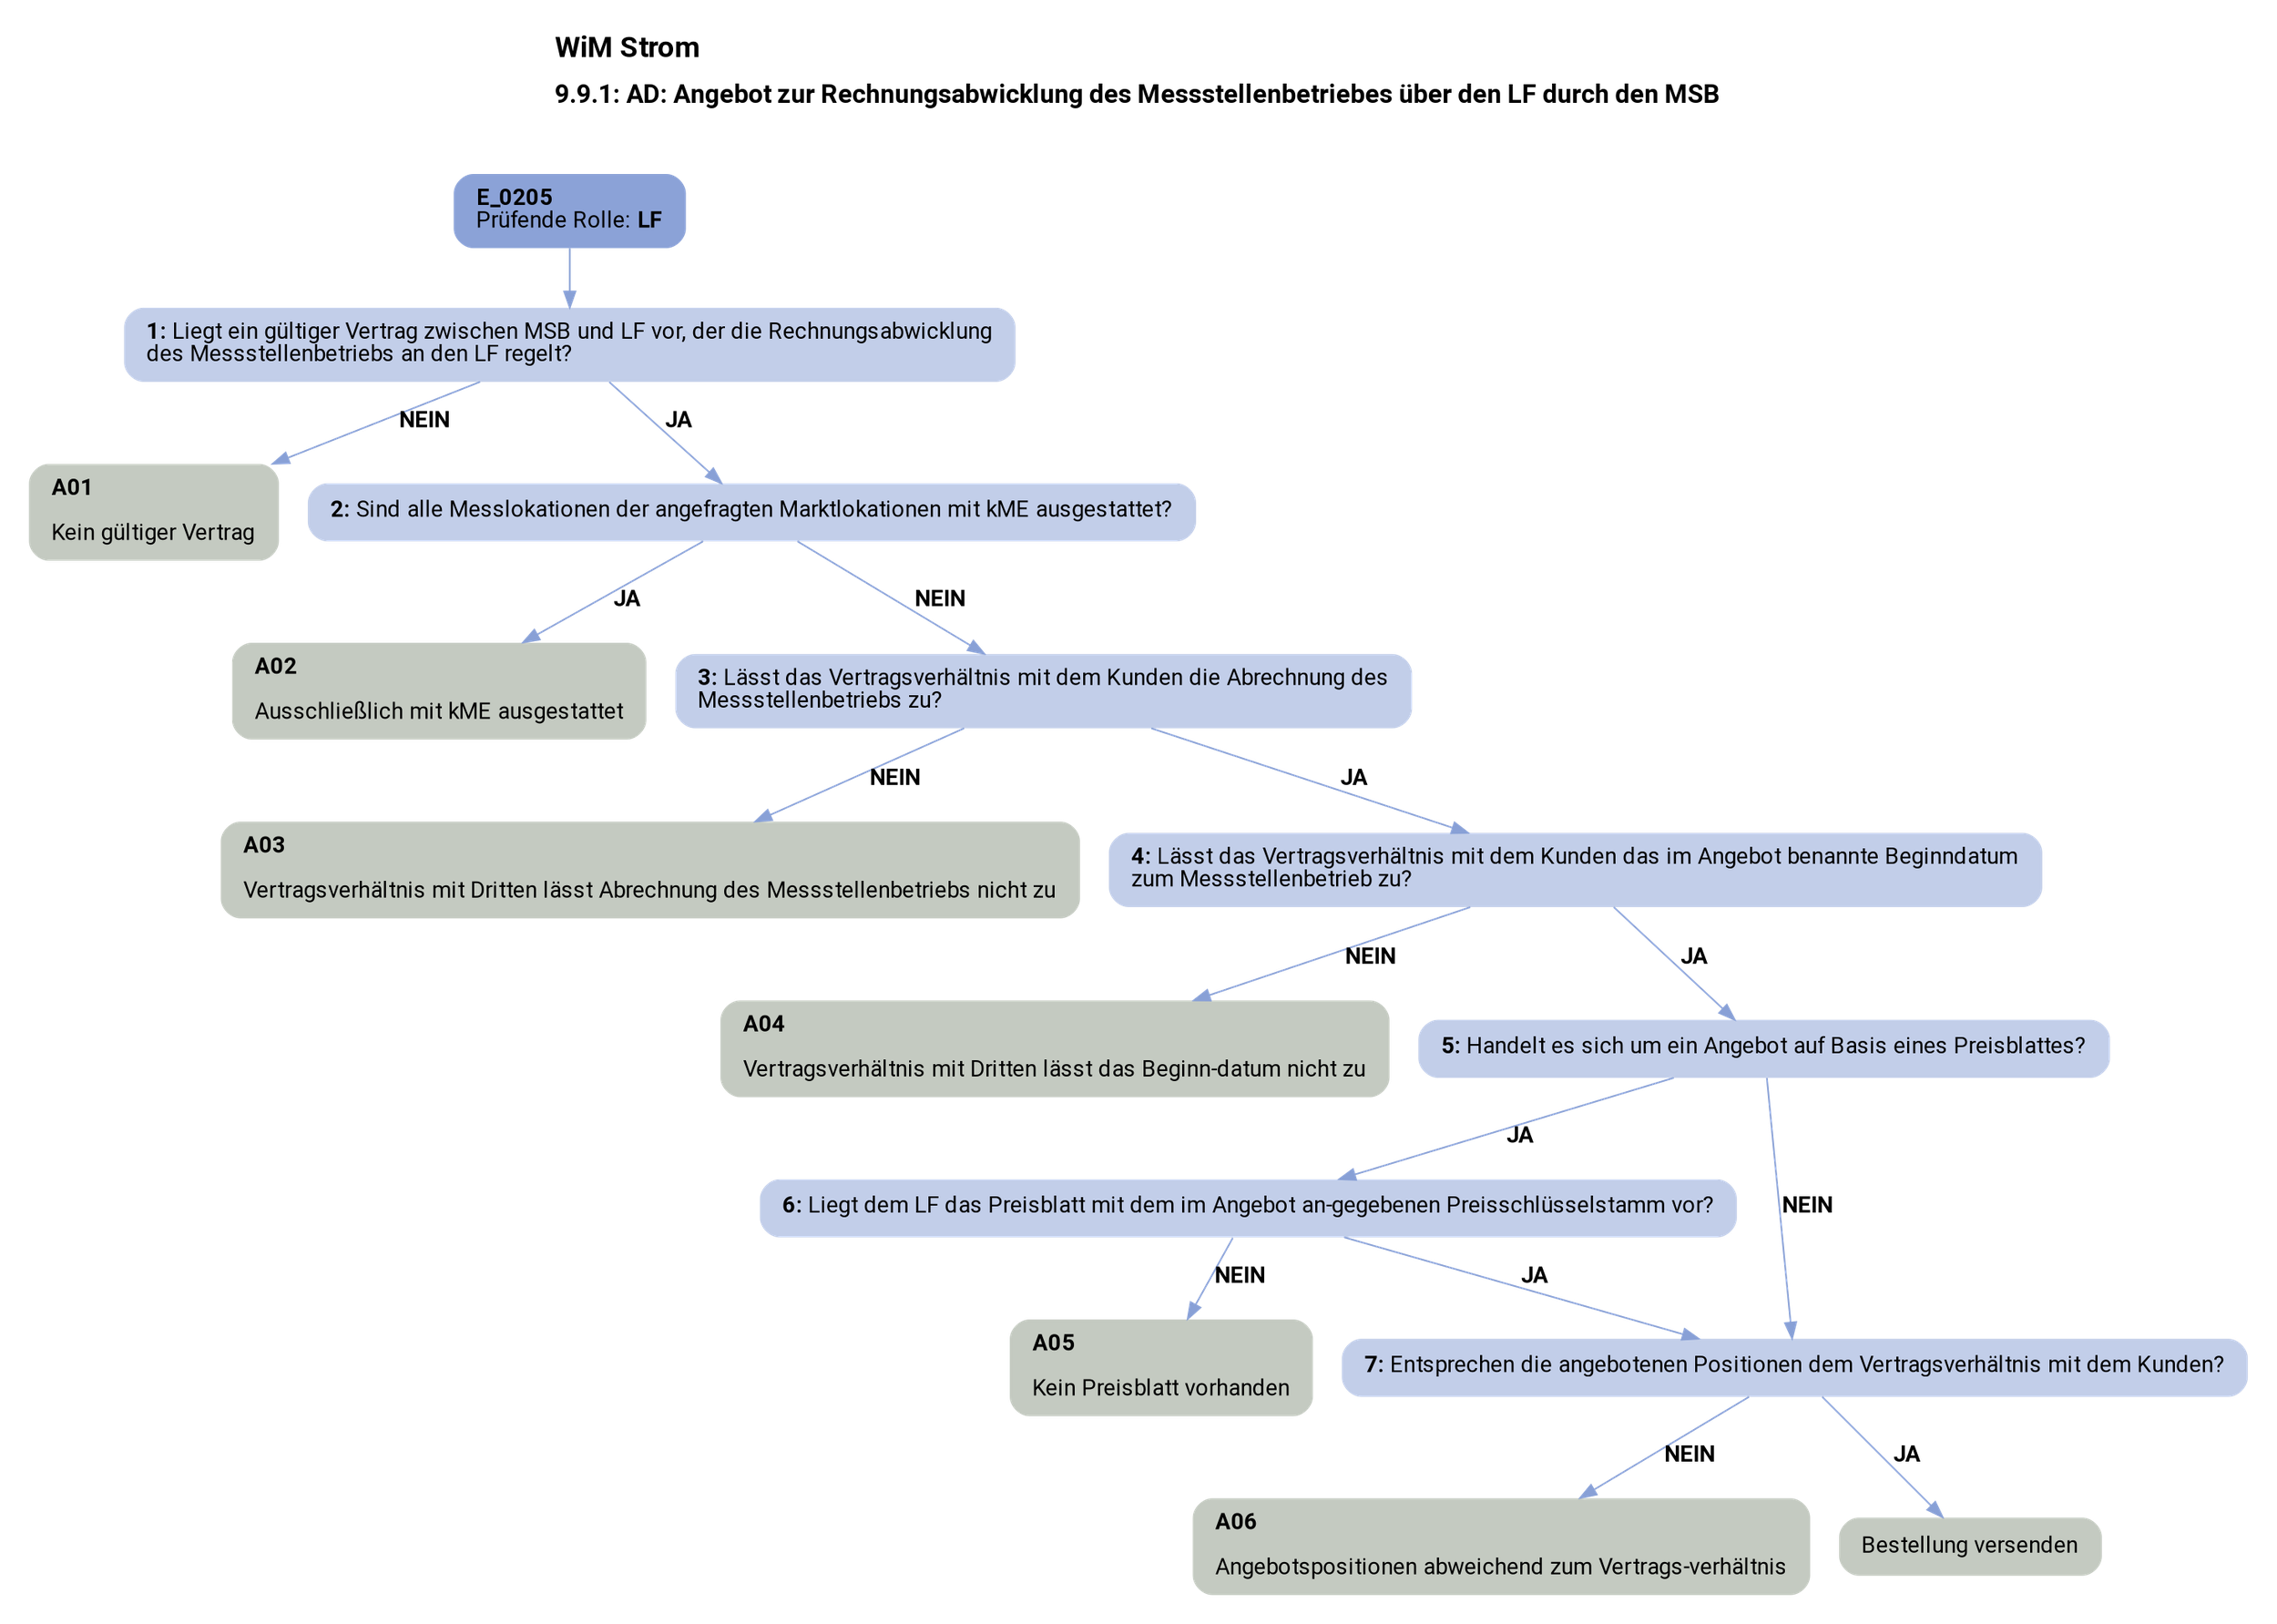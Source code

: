 digraph D {
    labelloc="t";
    label=<<B><FONT POINT-SIZE="18">WiM Strom</FONT></B><BR align="left"/><BR/><B><FONT POINT-SIZE="16">9.9.1: AD: Angebot zur Rechnungsabwicklung des Messstellenbetriebes über den LF durch den MSB</FONT></B><BR align="left"/><BR/><BR/><BR/>>;
    ratio="compress";
    concentrate=true;
    pack=true;
    rankdir=TB;
    packmode="array";
    size="20,20";
    fontsize=12;
    pad=0.25;
    "Start" [margin="0.2,0.12", shape=box, style="filled,rounded", penwidth=0.0, fillcolor="#8ba2d7", label=<<B>E_0205</B><BR align="left"/><FONT>Prüfende Rolle: <B>LF</B></FONT><BR align="center"/>>, fontname="Roboto, sans-serif"];
    "1" [margin="0.2,0.12", shape=box, style="filled,rounded", penwidth=0.0, fillcolor="#c2cee9", label=<<B>1: </B>Liegt ein gültiger Vertrag zwischen MSB und LF vor, der die Rechnungsabwicklung<BR align="left"/>des Messstellenbetriebs an den LF regelt?<BR align="left"/>>, fontname="Roboto, sans-serif"];
    "A01" [margin="0.2,0.12", shape=box, style="filled,rounded", penwidth=0.0, fillcolor="#c4cac1", label=<<B>A01</B><BR align="left"/><BR align="left"/><FONT>Kein gültiger Vertrag<BR align="left"/></FONT>>, fontname="Roboto, sans-serif"];
    "2" [margin="0.2,0.12", shape=box, style="filled,rounded", penwidth=0.0, fillcolor="#c2cee9", label=<<B>2: </B>Sind alle Messlokationen der angefragten Marktlokationen mit kME ausgestattet?<BR align="left"/>>, fontname="Roboto, sans-serif"];
    "A02" [margin="0.2,0.12", shape=box, style="filled,rounded", penwidth=0.0, fillcolor="#c4cac1", label=<<B>A02</B><BR align="left"/><BR align="left"/><FONT>Ausschließlich mit kME ausgestattet<BR align="left"/></FONT>>, fontname="Roboto, sans-serif"];
    "3" [margin="0.2,0.12", shape=box, style="filled,rounded", penwidth=0.0, fillcolor="#c2cee9", label=<<B>3: </B>Lässt das Vertragsverhältnis mit dem Kunden die Abrechnung des<BR align="left"/>Messstellenbetriebs zu?<BR align="left"/>>, fontname="Roboto, sans-serif"];
    "A03" [margin="0.2,0.12", shape=box, style="filled,rounded", penwidth=0.0, fillcolor="#c4cac1", label=<<B>A03</B><BR align="left"/><BR align="left"/><FONT>Vertragsverhältnis mit Dritten lässt Abrechnung des Messstellenbetriebs nicht zu<BR align="left"/></FONT>>, fontname="Roboto, sans-serif"];
    "4" [margin="0.2,0.12", shape=box, style="filled,rounded", penwidth=0.0, fillcolor="#c2cee9", label=<<B>4: </B>Lässt das Vertragsverhältnis mit dem Kunden das im Angebot benannte Beginndatum<BR align="left"/>zum Messstellenbetrieb zu?<BR align="left"/>>, fontname="Roboto, sans-serif"];
    "A04" [margin="0.2,0.12", shape=box, style="filled,rounded", penwidth=0.0, fillcolor="#c4cac1", label=<<B>A04</B><BR align="left"/><BR align="left"/><FONT>Vertragsverhältnis mit Dritten lässt das Beginn-datum nicht zu<BR align="left"/></FONT>>, fontname="Roboto, sans-serif"];
    "5" [margin="0.2,0.12", shape=box, style="filled,rounded", penwidth=0.0, fillcolor="#c2cee9", label=<<B>5: </B>Handelt es sich um ein Angebot auf Basis eines Preisblattes?<BR align="left"/>>, fontname="Roboto, sans-serif"];
    "6" [margin="0.2,0.12", shape=box, style="filled,rounded", penwidth=0.0, fillcolor="#c2cee9", label=<<B>6: </B>Liegt dem LF das Preisblatt mit dem im Angebot an-gegebenen Preisschlüsselstamm vor?<BR align="left"/>>, fontname="Roboto, sans-serif"];
    "A05" [margin="0.2,0.12", shape=box, style="filled,rounded", penwidth=0.0, fillcolor="#c4cac1", label=<<B>A05</B><BR align="left"/><BR align="left"/><FONT>Kein Preisblatt vorhanden<BR align="left"/></FONT>>, fontname="Roboto, sans-serif"];
    "7" [margin="0.2,0.12", shape=box, style="filled,rounded", penwidth=0.0, fillcolor="#c2cee9", label=<<B>7: </B>Entsprechen die angebotenen Positionen dem Vertragsverhältnis mit dem Kunden?<BR align="left"/>>, fontname="Roboto, sans-serif"];
    "A06" [margin="0.2,0.12", shape=box, style="filled,rounded", penwidth=0.0, fillcolor="#c4cac1", label=<<B>A06</B><BR align="left"/><BR align="left"/><FONT>Angebotspositionen abweichend zum Vertrags-verhältnis<BR align="left"/></FONT>>, fontname="Roboto, sans-serif"];
    "Bestellung versenden" [margin="0.2,0.12", shape=box, style="filled,rounded", penwidth=0.0, fillcolor="#c4cac1", label=<<FONT>Bestellung versenden<BR align="left"/></FONT>>, fontname="Roboto, sans-serif"];

    "Start" -> "1" [color="#88a0d6"];
    "1" -> "A01" [label=<<B>NEIN</B>>, color="#88a0d6", fontname="Roboto, sans-serif"];
    "1" -> "2" [label=<<B>JA</B>>, color="#88a0d6", fontname="Roboto, sans-serif"];
    "2" -> "A02" [label=<<B>JA</B>>, color="#88a0d6", fontname="Roboto, sans-serif"];
    "2" -> "3" [label=<<B>NEIN</B>>, color="#88a0d6", fontname="Roboto, sans-serif"];
    "3" -> "A03" [label=<<B>NEIN</B>>, color="#88a0d6", fontname="Roboto, sans-serif"];
    "3" -> "4" [label=<<B>JA</B>>, color="#88a0d6", fontname="Roboto, sans-serif"];
    "4" -> "A04" [label=<<B>NEIN</B>>, color="#88a0d6", fontname="Roboto, sans-serif"];
    "4" -> "5" [label=<<B>JA</B>>, color="#88a0d6", fontname="Roboto, sans-serif"];
    "5" -> "6" [label=<<B>JA</B>>, color="#88a0d6", fontname="Roboto, sans-serif"];
    "5" -> "7" [label=<<B>NEIN</B>>, color="#88a0d6", fontname="Roboto, sans-serif"];
    "6" -> "A05" [label=<<B>NEIN</B>>, color="#88a0d6", fontname="Roboto, sans-serif"];
    "6" -> "7" [label=<<B>JA</B>>, color="#88a0d6", fontname="Roboto, sans-serif"];
    "7" -> "A06" [label=<<B>NEIN</B>>, color="#88a0d6", fontname="Roboto, sans-serif"];
    "7" -> "Bestellung versenden" [label=<<B>JA</B>>, color="#88a0d6", fontname="Roboto, sans-serif"];

    bgcolor="transparent";
fontname="Roboto, sans-serif";
}